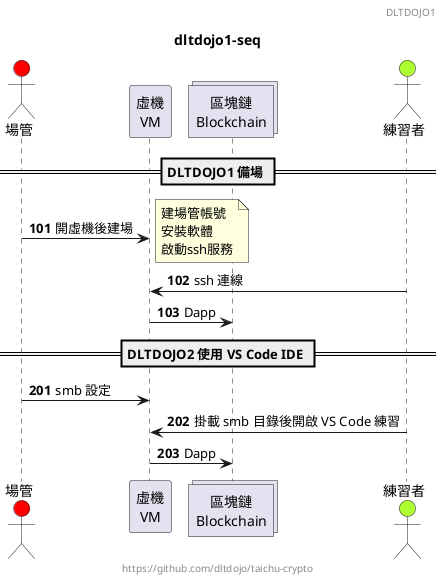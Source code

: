 @startuml
header DLTDOJO1
footer https://github.com/dltdojo/taichu-crypto
title dltdojo1-seq
autonumber 101
skinparam handwritten false
actor "場管" as GUY #red
participant "虛機\nVM"  as VM
collections "區塊鏈\nBlockchain" as BC
actor "練習者" as STUDENT #GreenYellow
== DLTDOJO1 備場 ==
GUY -> VM : 開虛機後建場
note right
建場管帳號
安裝軟體
啟動ssh服務
end note
STUDENT -> VM : ssh 連線
VM -> BC : Dapp
== DLTDOJO2 使用 VS Code IDE ==
autonumber 201
GUY -> VM : smb 設定
STUDENT -> VM : 掛載 smb 目錄後開啟 VS Code 練習 
VM -> BC : Dapp
@enduml